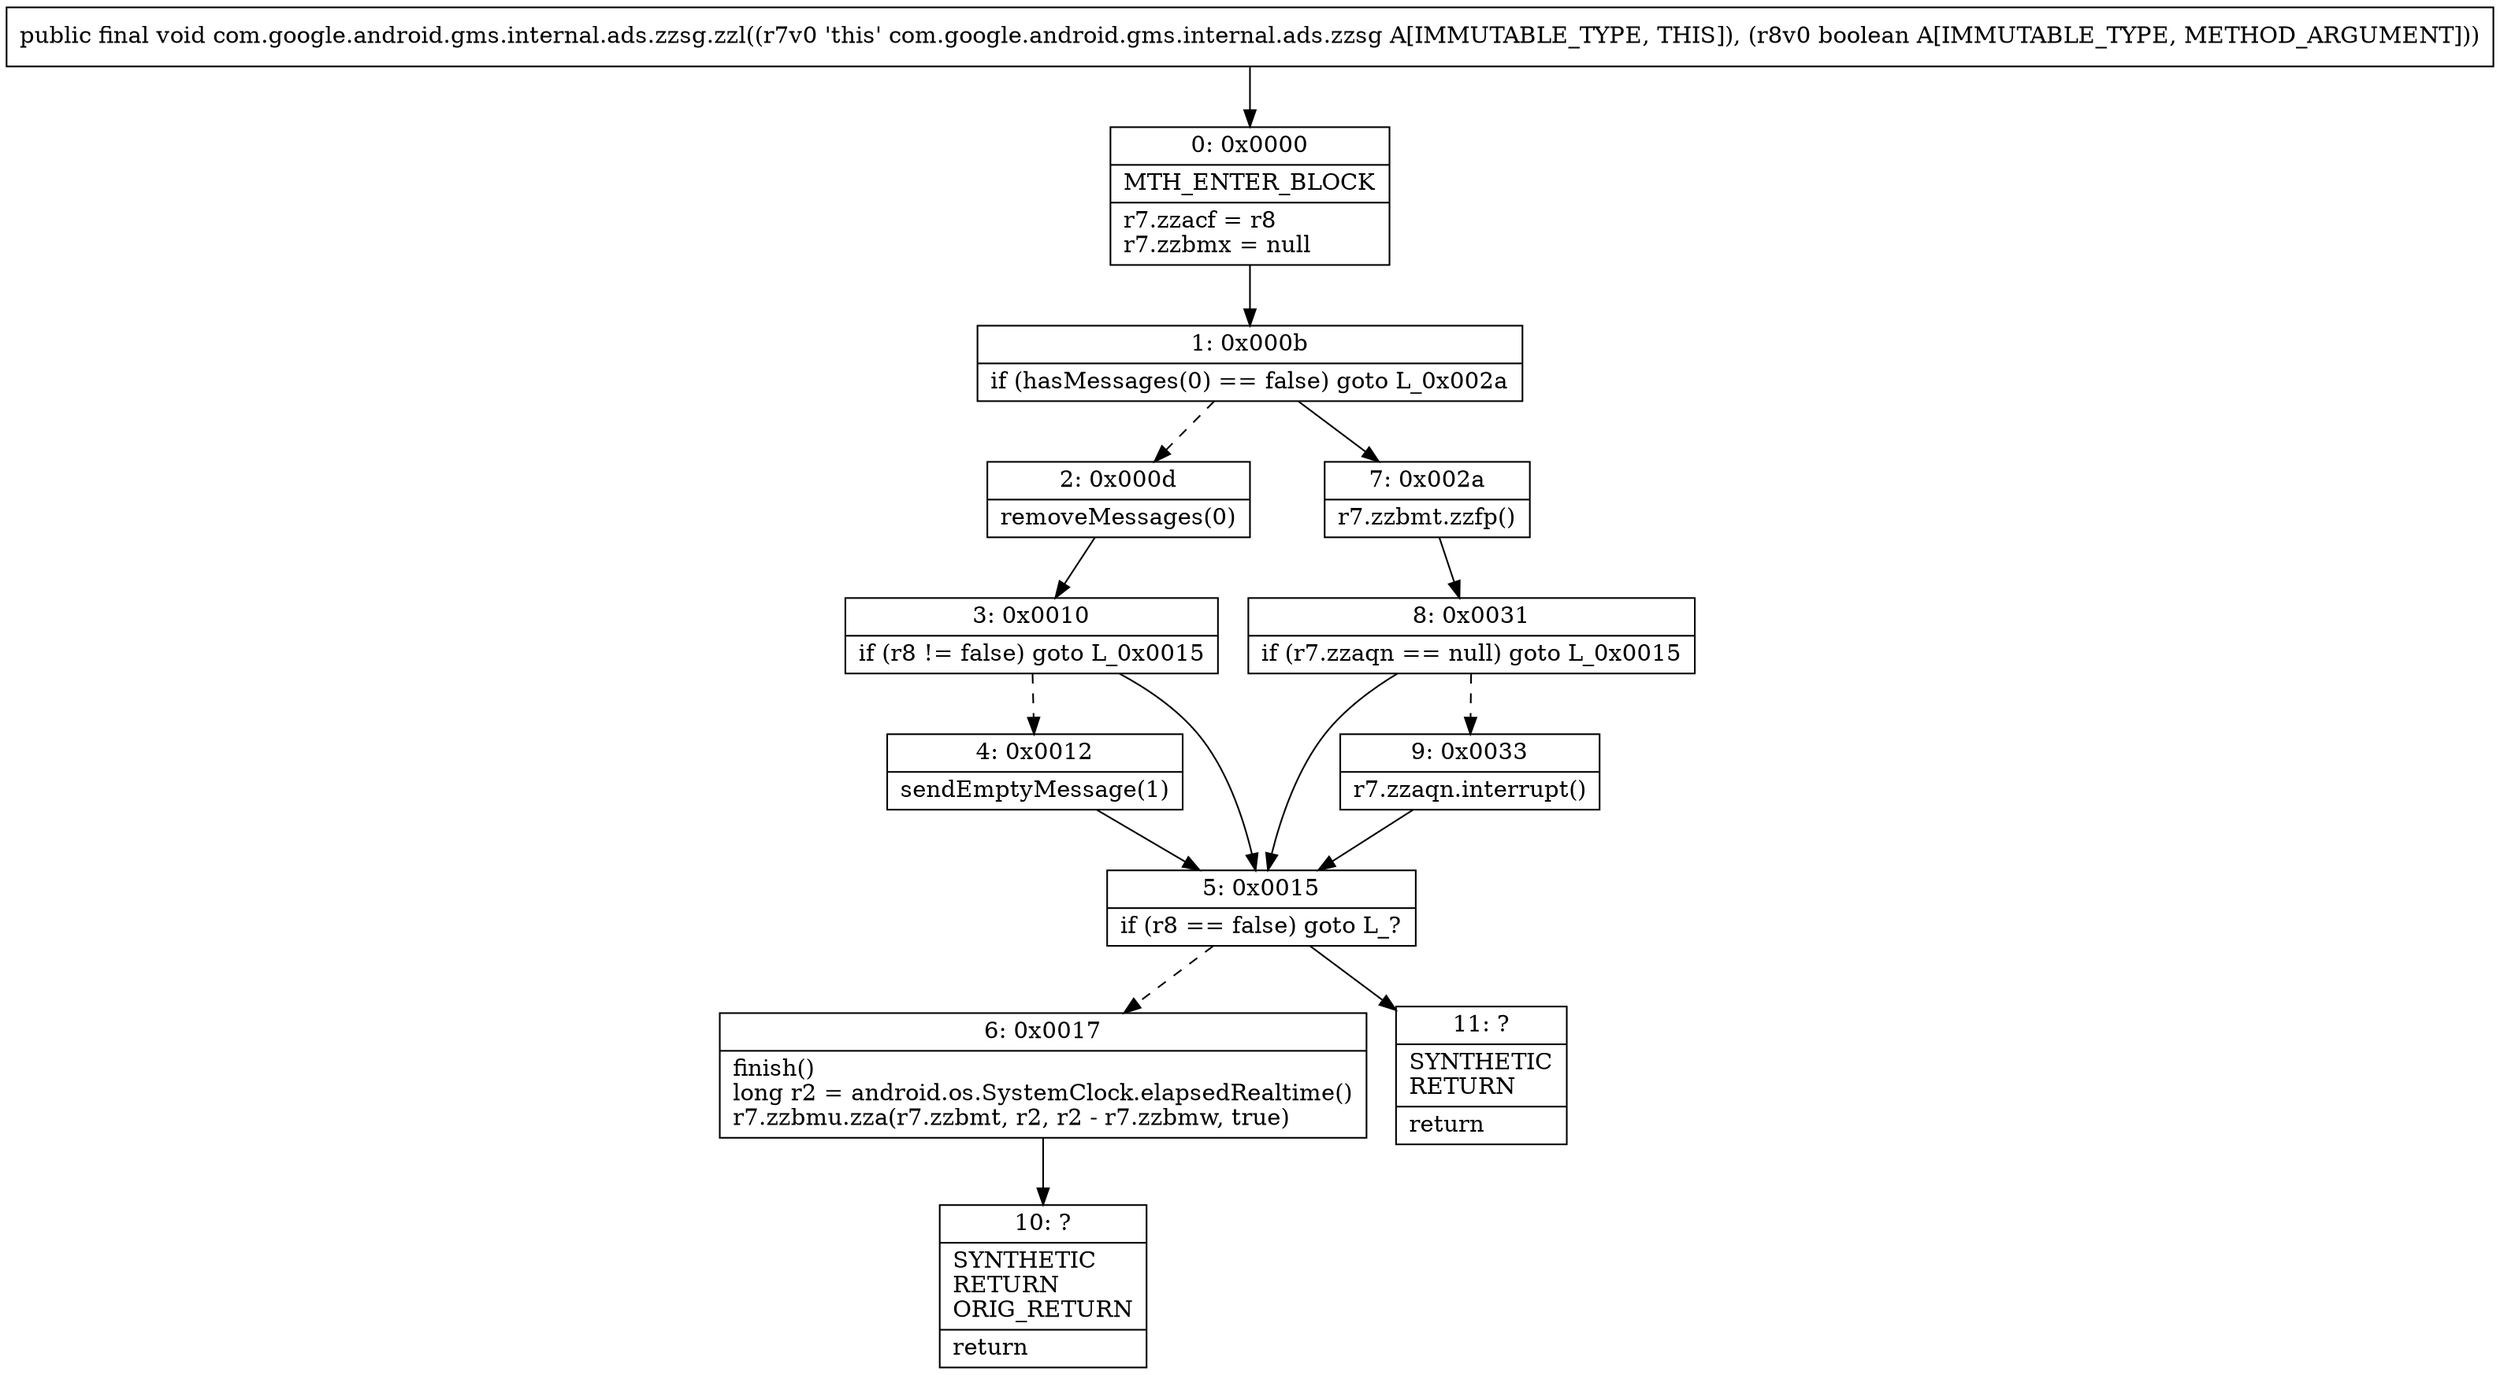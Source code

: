 digraph "CFG forcom.google.android.gms.internal.ads.zzsg.zzl(Z)V" {
Node_0 [shape=record,label="{0\:\ 0x0000|MTH_ENTER_BLOCK\l|r7.zzacf = r8\lr7.zzbmx = null\l}"];
Node_1 [shape=record,label="{1\:\ 0x000b|if (hasMessages(0) == false) goto L_0x002a\l}"];
Node_2 [shape=record,label="{2\:\ 0x000d|removeMessages(0)\l}"];
Node_3 [shape=record,label="{3\:\ 0x0010|if (r8 != false) goto L_0x0015\l}"];
Node_4 [shape=record,label="{4\:\ 0x0012|sendEmptyMessage(1)\l}"];
Node_5 [shape=record,label="{5\:\ 0x0015|if (r8 == false) goto L_?\l}"];
Node_6 [shape=record,label="{6\:\ 0x0017|finish()\llong r2 = android.os.SystemClock.elapsedRealtime()\lr7.zzbmu.zza(r7.zzbmt, r2, r2 \- r7.zzbmw, true)\l}"];
Node_7 [shape=record,label="{7\:\ 0x002a|r7.zzbmt.zzfp()\l}"];
Node_8 [shape=record,label="{8\:\ 0x0031|if (r7.zzaqn == null) goto L_0x0015\l}"];
Node_9 [shape=record,label="{9\:\ 0x0033|r7.zzaqn.interrupt()\l}"];
Node_10 [shape=record,label="{10\:\ ?|SYNTHETIC\lRETURN\lORIG_RETURN\l|return\l}"];
Node_11 [shape=record,label="{11\:\ ?|SYNTHETIC\lRETURN\l|return\l}"];
MethodNode[shape=record,label="{public final void com.google.android.gms.internal.ads.zzsg.zzl((r7v0 'this' com.google.android.gms.internal.ads.zzsg A[IMMUTABLE_TYPE, THIS]), (r8v0 boolean A[IMMUTABLE_TYPE, METHOD_ARGUMENT])) }"];
MethodNode -> Node_0;
Node_0 -> Node_1;
Node_1 -> Node_2[style=dashed];
Node_1 -> Node_7;
Node_2 -> Node_3;
Node_3 -> Node_4[style=dashed];
Node_3 -> Node_5;
Node_4 -> Node_5;
Node_5 -> Node_6[style=dashed];
Node_5 -> Node_11;
Node_6 -> Node_10;
Node_7 -> Node_8;
Node_8 -> Node_5;
Node_8 -> Node_9[style=dashed];
Node_9 -> Node_5;
}

